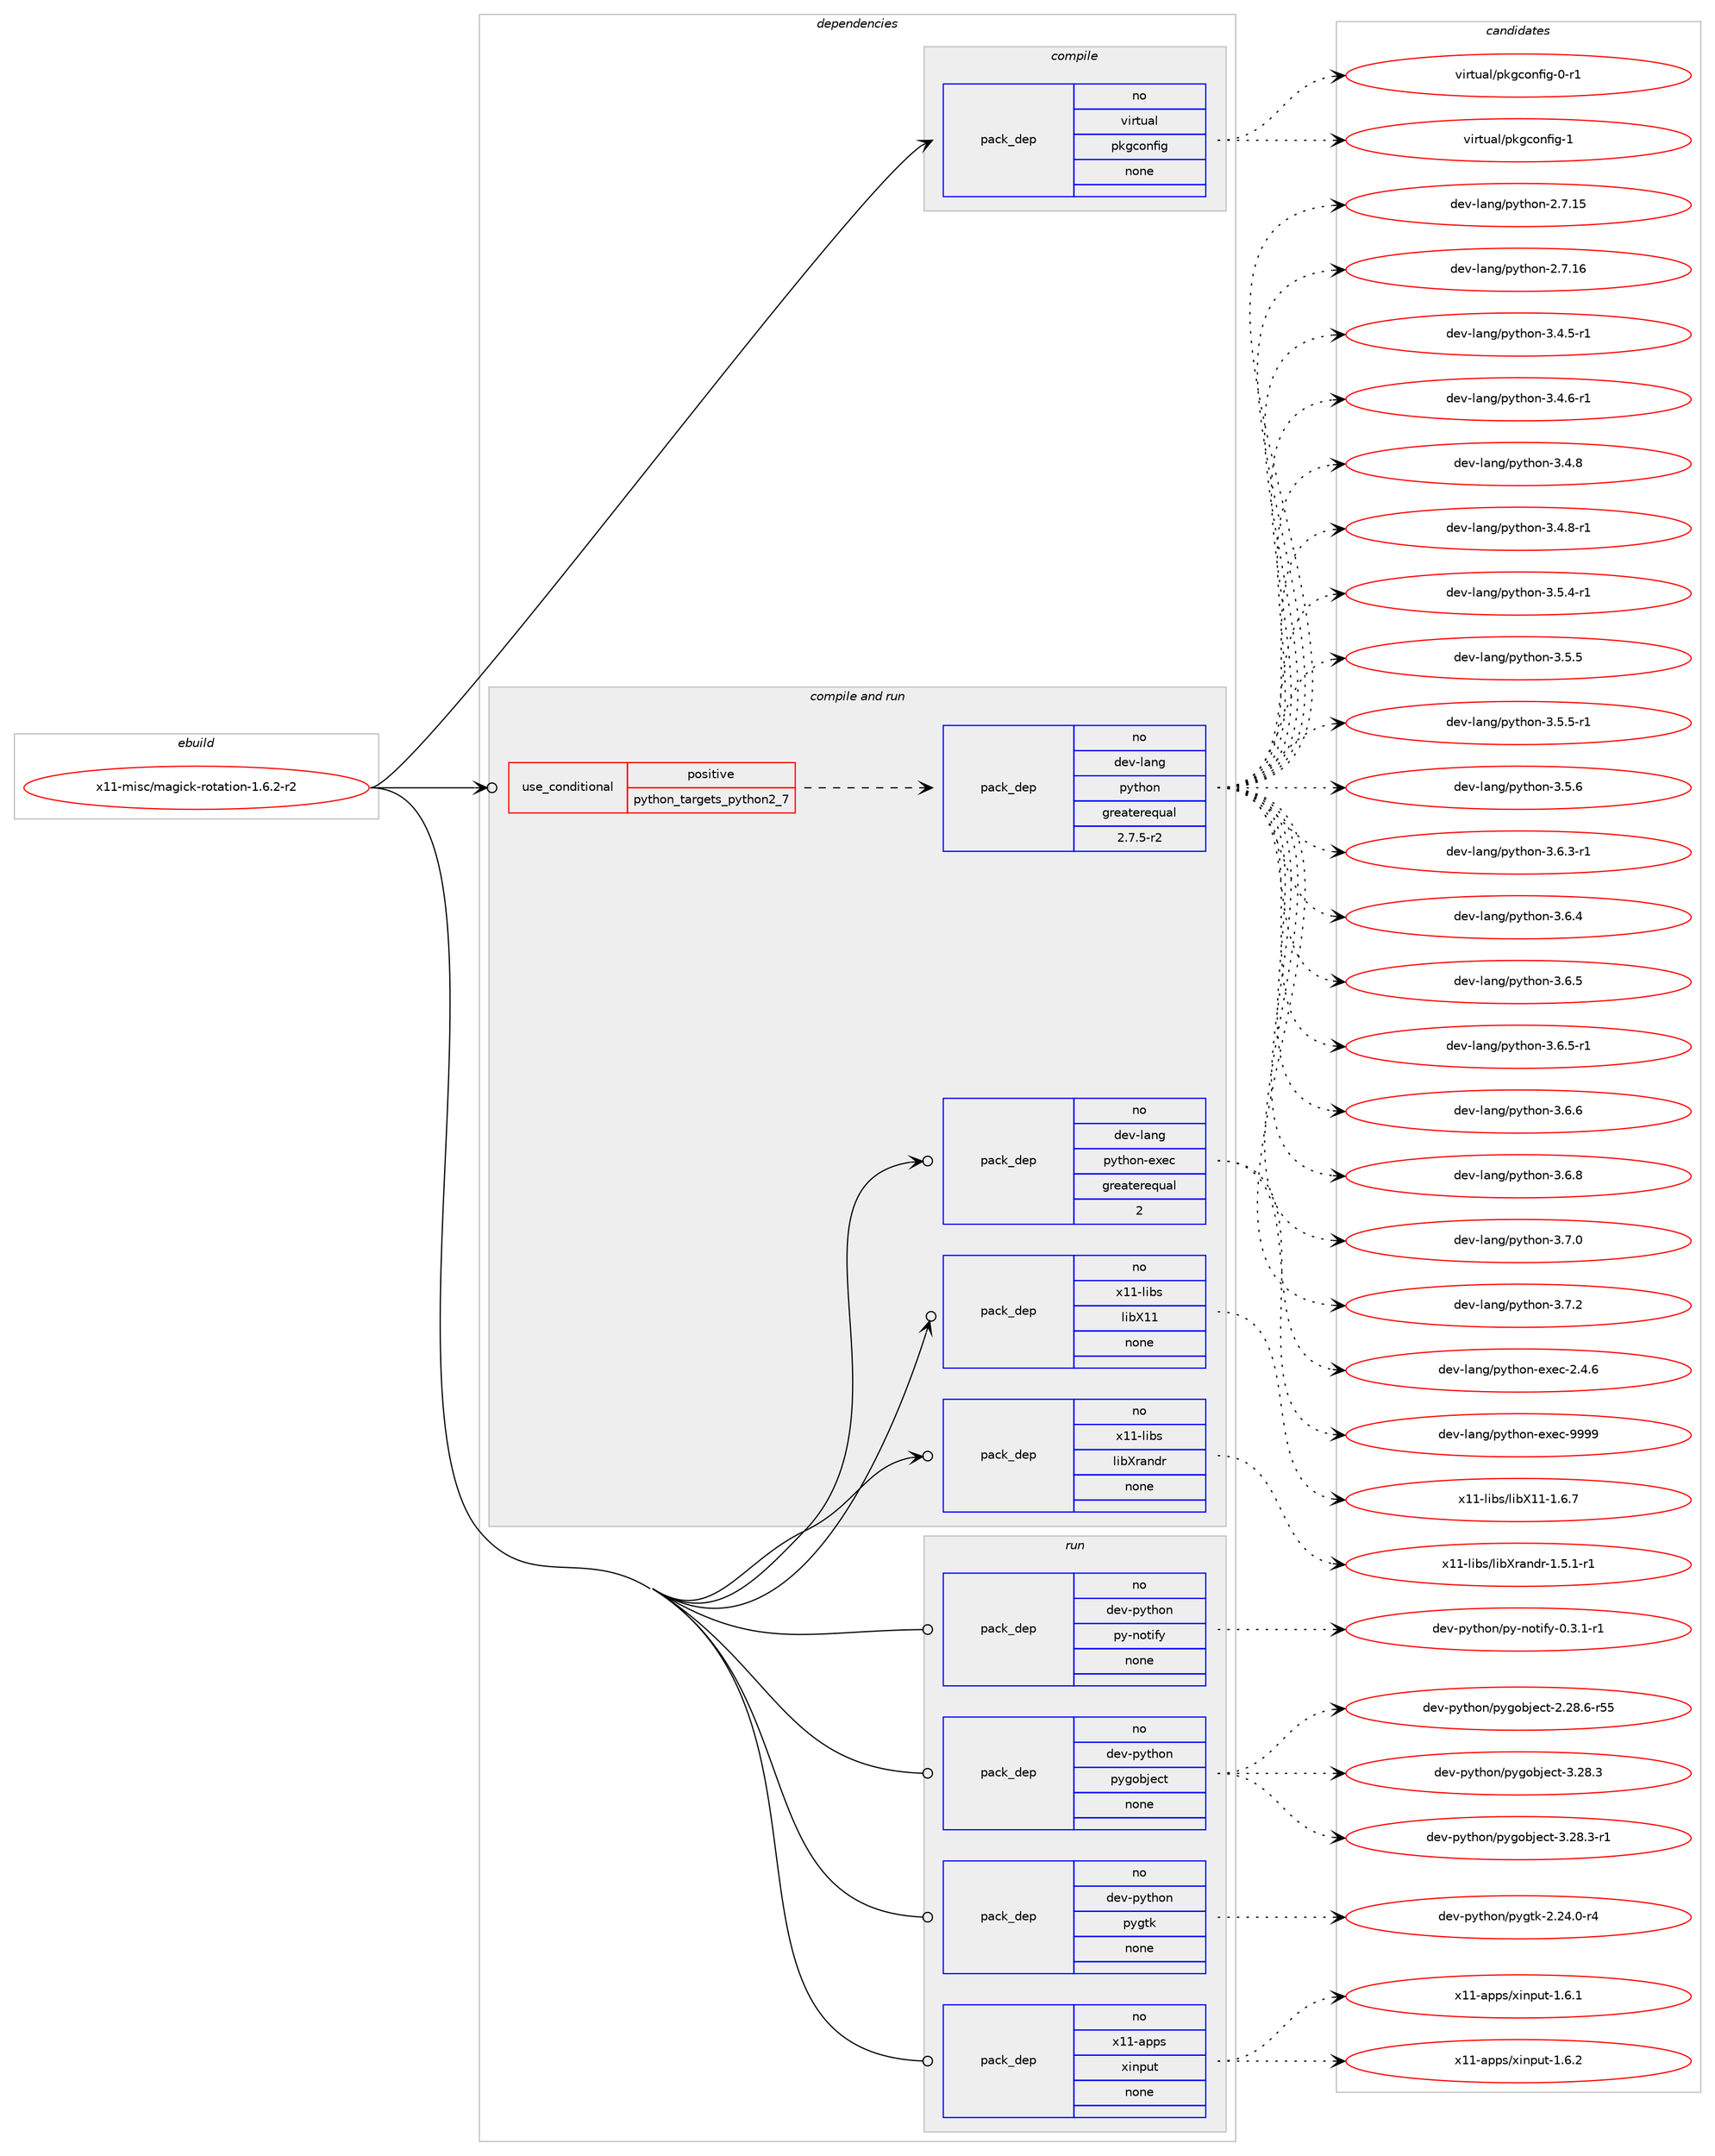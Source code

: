 digraph prolog {

# *************
# Graph options
# *************

newrank=true;
concentrate=true;
compound=true;
graph [rankdir=LR,fontname=Helvetica,fontsize=10,ranksep=1.5];#, ranksep=2.5, nodesep=0.2];
edge  [arrowhead=vee];
node  [fontname=Helvetica,fontsize=10];

# **********
# The ebuild
# **********

subgraph cluster_leftcol {
color=gray;
rank=same;
label=<<i>ebuild</i>>;
id [label="x11-misc/magick-rotation-1.6.2-r2", color=red, width=4, href="../x11-misc/magick-rotation-1.6.2-r2.svg"];
}

# ****************
# The dependencies
# ****************

subgraph cluster_midcol {
color=gray;
label=<<i>dependencies</i>>;
subgraph cluster_compile {
fillcolor="#eeeeee";
style=filled;
label=<<i>compile</i>>;
subgraph pack1267173 {
dependency1763404 [label=<<TABLE BORDER="0" CELLBORDER="1" CELLSPACING="0" CELLPADDING="4" WIDTH="220"><TR><TD ROWSPAN="6" CELLPADDING="30">pack_dep</TD></TR><TR><TD WIDTH="110">no</TD></TR><TR><TD>virtual</TD></TR><TR><TD>pkgconfig</TD></TR><TR><TD>none</TD></TR><TR><TD></TD></TR></TABLE>>, shape=none, color=blue];
}
id:e -> dependency1763404:w [weight=20,style="solid",arrowhead="vee"];
}
subgraph cluster_compileandrun {
fillcolor="#eeeeee";
style=filled;
label=<<i>compile and run</i>>;
subgraph cond466535 {
dependency1763405 [label=<<TABLE BORDER="0" CELLBORDER="1" CELLSPACING="0" CELLPADDING="4"><TR><TD ROWSPAN="3" CELLPADDING="10">use_conditional</TD></TR><TR><TD>positive</TD></TR><TR><TD>python_targets_python2_7</TD></TR></TABLE>>, shape=none, color=red];
subgraph pack1267174 {
dependency1763406 [label=<<TABLE BORDER="0" CELLBORDER="1" CELLSPACING="0" CELLPADDING="4" WIDTH="220"><TR><TD ROWSPAN="6" CELLPADDING="30">pack_dep</TD></TR><TR><TD WIDTH="110">no</TD></TR><TR><TD>dev-lang</TD></TR><TR><TD>python</TD></TR><TR><TD>greaterequal</TD></TR><TR><TD>2.7.5-r2</TD></TR></TABLE>>, shape=none, color=blue];
}
dependency1763405:e -> dependency1763406:w [weight=20,style="dashed",arrowhead="vee"];
}
id:e -> dependency1763405:w [weight=20,style="solid",arrowhead="odotvee"];
subgraph pack1267175 {
dependency1763407 [label=<<TABLE BORDER="0" CELLBORDER="1" CELLSPACING="0" CELLPADDING="4" WIDTH="220"><TR><TD ROWSPAN="6" CELLPADDING="30">pack_dep</TD></TR><TR><TD WIDTH="110">no</TD></TR><TR><TD>dev-lang</TD></TR><TR><TD>python-exec</TD></TR><TR><TD>greaterequal</TD></TR><TR><TD>2</TD></TR></TABLE>>, shape=none, color=blue];
}
id:e -> dependency1763407:w [weight=20,style="solid",arrowhead="odotvee"];
subgraph pack1267176 {
dependency1763408 [label=<<TABLE BORDER="0" CELLBORDER="1" CELLSPACING="0" CELLPADDING="4" WIDTH="220"><TR><TD ROWSPAN="6" CELLPADDING="30">pack_dep</TD></TR><TR><TD WIDTH="110">no</TD></TR><TR><TD>x11-libs</TD></TR><TR><TD>libX11</TD></TR><TR><TD>none</TD></TR><TR><TD></TD></TR></TABLE>>, shape=none, color=blue];
}
id:e -> dependency1763408:w [weight=20,style="solid",arrowhead="odotvee"];
subgraph pack1267177 {
dependency1763409 [label=<<TABLE BORDER="0" CELLBORDER="1" CELLSPACING="0" CELLPADDING="4" WIDTH="220"><TR><TD ROWSPAN="6" CELLPADDING="30">pack_dep</TD></TR><TR><TD WIDTH="110">no</TD></TR><TR><TD>x11-libs</TD></TR><TR><TD>libXrandr</TD></TR><TR><TD>none</TD></TR><TR><TD></TD></TR></TABLE>>, shape=none, color=blue];
}
id:e -> dependency1763409:w [weight=20,style="solid",arrowhead="odotvee"];
}
subgraph cluster_run {
fillcolor="#eeeeee";
style=filled;
label=<<i>run</i>>;
subgraph pack1267178 {
dependency1763410 [label=<<TABLE BORDER="0" CELLBORDER="1" CELLSPACING="0" CELLPADDING="4" WIDTH="220"><TR><TD ROWSPAN="6" CELLPADDING="30">pack_dep</TD></TR><TR><TD WIDTH="110">no</TD></TR><TR><TD>dev-python</TD></TR><TR><TD>py-notify</TD></TR><TR><TD>none</TD></TR><TR><TD></TD></TR></TABLE>>, shape=none, color=blue];
}
id:e -> dependency1763410:w [weight=20,style="solid",arrowhead="odot"];
subgraph pack1267179 {
dependency1763411 [label=<<TABLE BORDER="0" CELLBORDER="1" CELLSPACING="0" CELLPADDING="4" WIDTH="220"><TR><TD ROWSPAN="6" CELLPADDING="30">pack_dep</TD></TR><TR><TD WIDTH="110">no</TD></TR><TR><TD>dev-python</TD></TR><TR><TD>pygobject</TD></TR><TR><TD>none</TD></TR><TR><TD></TD></TR></TABLE>>, shape=none, color=blue];
}
id:e -> dependency1763411:w [weight=20,style="solid",arrowhead="odot"];
subgraph pack1267180 {
dependency1763412 [label=<<TABLE BORDER="0" CELLBORDER="1" CELLSPACING="0" CELLPADDING="4" WIDTH="220"><TR><TD ROWSPAN="6" CELLPADDING="30">pack_dep</TD></TR><TR><TD WIDTH="110">no</TD></TR><TR><TD>dev-python</TD></TR><TR><TD>pygtk</TD></TR><TR><TD>none</TD></TR><TR><TD></TD></TR></TABLE>>, shape=none, color=blue];
}
id:e -> dependency1763412:w [weight=20,style="solid",arrowhead="odot"];
subgraph pack1267181 {
dependency1763413 [label=<<TABLE BORDER="0" CELLBORDER="1" CELLSPACING="0" CELLPADDING="4" WIDTH="220"><TR><TD ROWSPAN="6" CELLPADDING="30">pack_dep</TD></TR><TR><TD WIDTH="110">no</TD></TR><TR><TD>x11-apps</TD></TR><TR><TD>xinput</TD></TR><TR><TD>none</TD></TR><TR><TD></TD></TR></TABLE>>, shape=none, color=blue];
}
id:e -> dependency1763413:w [weight=20,style="solid",arrowhead="odot"];
}
}

# **************
# The candidates
# **************

subgraph cluster_choices {
rank=same;
color=gray;
label=<<i>candidates</i>>;

subgraph choice1267173 {
color=black;
nodesep=1;
choice11810511411611797108471121071039911111010210510345484511449 [label="virtual/pkgconfig-0-r1", color=red, width=4,href="../virtual/pkgconfig-0-r1.svg"];
choice1181051141161179710847112107103991111101021051034549 [label="virtual/pkgconfig-1", color=red, width=4,href="../virtual/pkgconfig-1.svg"];
dependency1763404:e -> choice11810511411611797108471121071039911111010210510345484511449:w [style=dotted,weight="100"];
dependency1763404:e -> choice1181051141161179710847112107103991111101021051034549:w [style=dotted,weight="100"];
}
subgraph choice1267174 {
color=black;
nodesep=1;
choice10010111845108971101034711212111610411111045504655464953 [label="dev-lang/python-2.7.15", color=red, width=4,href="../dev-lang/python-2.7.15.svg"];
choice10010111845108971101034711212111610411111045504655464954 [label="dev-lang/python-2.7.16", color=red, width=4,href="../dev-lang/python-2.7.16.svg"];
choice1001011184510897110103471121211161041111104551465246534511449 [label="dev-lang/python-3.4.5-r1", color=red, width=4,href="../dev-lang/python-3.4.5-r1.svg"];
choice1001011184510897110103471121211161041111104551465246544511449 [label="dev-lang/python-3.4.6-r1", color=red, width=4,href="../dev-lang/python-3.4.6-r1.svg"];
choice100101118451089711010347112121116104111110455146524656 [label="dev-lang/python-3.4.8", color=red, width=4,href="../dev-lang/python-3.4.8.svg"];
choice1001011184510897110103471121211161041111104551465246564511449 [label="dev-lang/python-3.4.8-r1", color=red, width=4,href="../dev-lang/python-3.4.8-r1.svg"];
choice1001011184510897110103471121211161041111104551465346524511449 [label="dev-lang/python-3.5.4-r1", color=red, width=4,href="../dev-lang/python-3.5.4-r1.svg"];
choice100101118451089711010347112121116104111110455146534653 [label="dev-lang/python-3.5.5", color=red, width=4,href="../dev-lang/python-3.5.5.svg"];
choice1001011184510897110103471121211161041111104551465346534511449 [label="dev-lang/python-3.5.5-r1", color=red, width=4,href="../dev-lang/python-3.5.5-r1.svg"];
choice100101118451089711010347112121116104111110455146534654 [label="dev-lang/python-3.5.6", color=red, width=4,href="../dev-lang/python-3.5.6.svg"];
choice1001011184510897110103471121211161041111104551465446514511449 [label="dev-lang/python-3.6.3-r1", color=red, width=4,href="../dev-lang/python-3.6.3-r1.svg"];
choice100101118451089711010347112121116104111110455146544652 [label="dev-lang/python-3.6.4", color=red, width=4,href="../dev-lang/python-3.6.4.svg"];
choice100101118451089711010347112121116104111110455146544653 [label="dev-lang/python-3.6.5", color=red, width=4,href="../dev-lang/python-3.6.5.svg"];
choice1001011184510897110103471121211161041111104551465446534511449 [label="dev-lang/python-3.6.5-r1", color=red, width=4,href="../dev-lang/python-3.6.5-r1.svg"];
choice100101118451089711010347112121116104111110455146544654 [label="dev-lang/python-3.6.6", color=red, width=4,href="../dev-lang/python-3.6.6.svg"];
choice100101118451089711010347112121116104111110455146544656 [label="dev-lang/python-3.6.8", color=red, width=4,href="../dev-lang/python-3.6.8.svg"];
choice100101118451089711010347112121116104111110455146554648 [label="dev-lang/python-3.7.0", color=red, width=4,href="../dev-lang/python-3.7.0.svg"];
choice100101118451089711010347112121116104111110455146554650 [label="dev-lang/python-3.7.2", color=red, width=4,href="../dev-lang/python-3.7.2.svg"];
dependency1763406:e -> choice10010111845108971101034711212111610411111045504655464953:w [style=dotted,weight="100"];
dependency1763406:e -> choice10010111845108971101034711212111610411111045504655464954:w [style=dotted,weight="100"];
dependency1763406:e -> choice1001011184510897110103471121211161041111104551465246534511449:w [style=dotted,weight="100"];
dependency1763406:e -> choice1001011184510897110103471121211161041111104551465246544511449:w [style=dotted,weight="100"];
dependency1763406:e -> choice100101118451089711010347112121116104111110455146524656:w [style=dotted,weight="100"];
dependency1763406:e -> choice1001011184510897110103471121211161041111104551465246564511449:w [style=dotted,weight="100"];
dependency1763406:e -> choice1001011184510897110103471121211161041111104551465346524511449:w [style=dotted,weight="100"];
dependency1763406:e -> choice100101118451089711010347112121116104111110455146534653:w [style=dotted,weight="100"];
dependency1763406:e -> choice1001011184510897110103471121211161041111104551465346534511449:w [style=dotted,weight="100"];
dependency1763406:e -> choice100101118451089711010347112121116104111110455146534654:w [style=dotted,weight="100"];
dependency1763406:e -> choice1001011184510897110103471121211161041111104551465446514511449:w [style=dotted,weight="100"];
dependency1763406:e -> choice100101118451089711010347112121116104111110455146544652:w [style=dotted,weight="100"];
dependency1763406:e -> choice100101118451089711010347112121116104111110455146544653:w [style=dotted,weight="100"];
dependency1763406:e -> choice1001011184510897110103471121211161041111104551465446534511449:w [style=dotted,weight="100"];
dependency1763406:e -> choice100101118451089711010347112121116104111110455146544654:w [style=dotted,weight="100"];
dependency1763406:e -> choice100101118451089711010347112121116104111110455146544656:w [style=dotted,weight="100"];
dependency1763406:e -> choice100101118451089711010347112121116104111110455146554648:w [style=dotted,weight="100"];
dependency1763406:e -> choice100101118451089711010347112121116104111110455146554650:w [style=dotted,weight="100"];
}
subgraph choice1267175 {
color=black;
nodesep=1;
choice1001011184510897110103471121211161041111104510112010199455046524654 [label="dev-lang/python-exec-2.4.6", color=red, width=4,href="../dev-lang/python-exec-2.4.6.svg"];
choice10010111845108971101034711212111610411111045101120101994557575757 [label="dev-lang/python-exec-9999", color=red, width=4,href="../dev-lang/python-exec-9999.svg"];
dependency1763407:e -> choice1001011184510897110103471121211161041111104510112010199455046524654:w [style=dotted,weight="100"];
dependency1763407:e -> choice10010111845108971101034711212111610411111045101120101994557575757:w [style=dotted,weight="100"];
}
subgraph choice1267176 {
color=black;
nodesep=1;
choice120494945108105981154710810598884949454946544655 [label="x11-libs/libX11-1.6.7", color=red, width=4,href="../x11-libs/libX11-1.6.7.svg"];
dependency1763408:e -> choice120494945108105981154710810598884949454946544655:w [style=dotted,weight="100"];
}
subgraph choice1267177 {
color=black;
nodesep=1;
choice12049494510810598115471081059888114971101001144549465346494511449 [label="x11-libs/libXrandr-1.5.1-r1", color=red, width=4,href="../x11-libs/libXrandr-1.5.1-r1.svg"];
dependency1763409:e -> choice12049494510810598115471081059888114971101001144549465346494511449:w [style=dotted,weight="100"];
}
subgraph choice1267178 {
color=black;
nodesep=1;
choice1001011184511212111610411111047112121451101111161051021214548465146494511449 [label="dev-python/py-notify-0.3.1-r1", color=red, width=4,href="../dev-python/py-notify-0.3.1-r1.svg"];
dependency1763410:e -> choice1001011184511212111610411111047112121451101111161051021214548465146494511449:w [style=dotted,weight="100"];
}
subgraph choice1267179 {
color=black;
nodesep=1;
choice1001011184511212111610411111047112121103111981061019911645504650564654451145353 [label="dev-python/pygobject-2.28.6-r55", color=red, width=4,href="../dev-python/pygobject-2.28.6-r55.svg"];
choice1001011184511212111610411111047112121103111981061019911645514650564651 [label="dev-python/pygobject-3.28.3", color=red, width=4,href="../dev-python/pygobject-3.28.3.svg"];
choice10010111845112121116104111110471121211031119810610199116455146505646514511449 [label="dev-python/pygobject-3.28.3-r1", color=red, width=4,href="../dev-python/pygobject-3.28.3-r1.svg"];
dependency1763411:e -> choice1001011184511212111610411111047112121103111981061019911645504650564654451145353:w [style=dotted,weight="100"];
dependency1763411:e -> choice1001011184511212111610411111047112121103111981061019911645514650564651:w [style=dotted,weight="100"];
dependency1763411:e -> choice10010111845112121116104111110471121211031119810610199116455146505646514511449:w [style=dotted,weight="100"];
}
subgraph choice1267180 {
color=black;
nodesep=1;
choice1001011184511212111610411111047112121103116107455046505246484511452 [label="dev-python/pygtk-2.24.0-r4", color=red, width=4,href="../dev-python/pygtk-2.24.0-r4.svg"];
dependency1763412:e -> choice1001011184511212111610411111047112121103116107455046505246484511452:w [style=dotted,weight="100"];
}
subgraph choice1267181 {
color=black;
nodesep=1;
choice1204949459711211211547120105110112117116454946544649 [label="x11-apps/xinput-1.6.1", color=red, width=4,href="../x11-apps/xinput-1.6.1.svg"];
choice1204949459711211211547120105110112117116454946544650 [label="x11-apps/xinput-1.6.2", color=red, width=4,href="../x11-apps/xinput-1.6.2.svg"];
dependency1763413:e -> choice1204949459711211211547120105110112117116454946544649:w [style=dotted,weight="100"];
dependency1763413:e -> choice1204949459711211211547120105110112117116454946544650:w [style=dotted,weight="100"];
}
}

}
